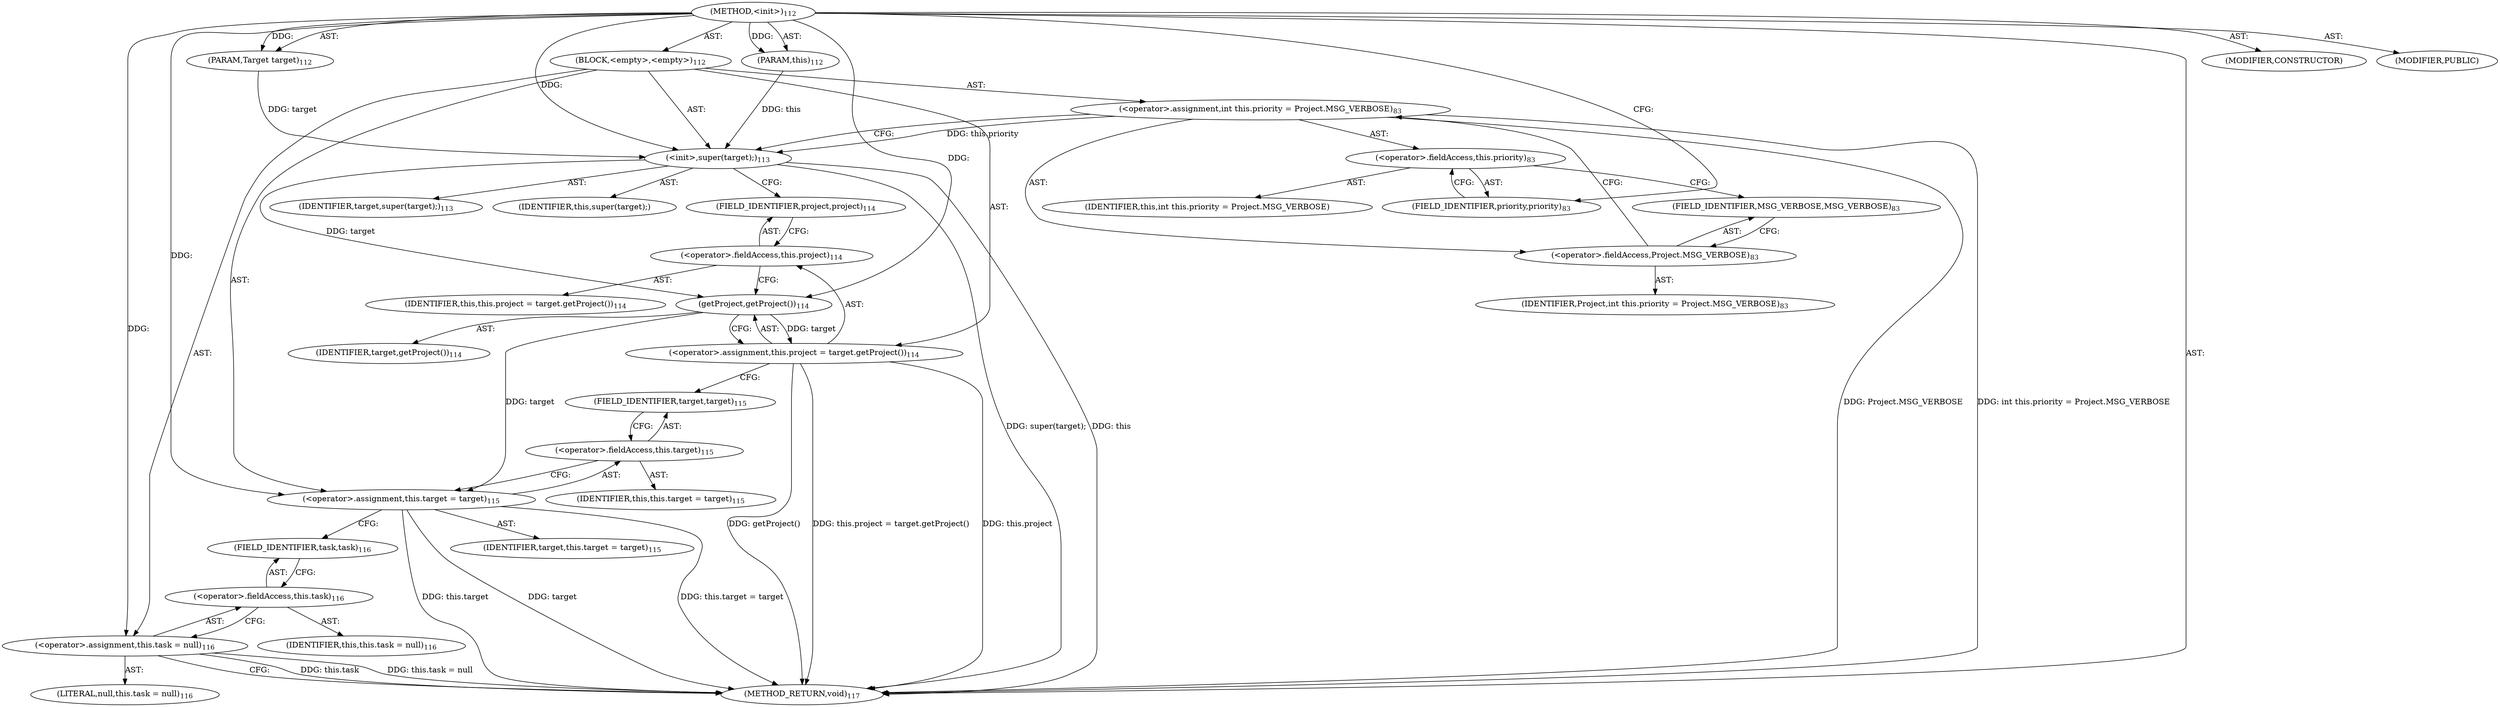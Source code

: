 digraph "&lt;init&gt;" {  
"111669149697" [label = <(METHOD,&lt;init&gt;)<SUB>112</SUB>> ]
"115964116995" [label = <(PARAM,this)<SUB>112</SUB>> ]
"115964116998" [label = <(PARAM,Target target)<SUB>112</SUB>> ]
"25769803777" [label = <(BLOCK,&lt;empty&gt;,&lt;empty&gt;)<SUB>112</SUB>> ]
"30064771084" [label = <(&lt;operator&gt;.assignment,int this.priority = Project.MSG_VERBOSE)<SUB>83</SUB>> ]
"30064771085" [label = <(&lt;operator&gt;.fieldAccess,this.priority)<SUB>83</SUB>> ]
"68719476757" [label = <(IDENTIFIER,this,int this.priority = Project.MSG_VERBOSE)> ]
"55834574853" [label = <(FIELD_IDENTIFIER,priority,priority)<SUB>83</SUB>> ]
"30064771086" [label = <(&lt;operator&gt;.fieldAccess,Project.MSG_VERBOSE)<SUB>83</SUB>> ]
"68719476758" [label = <(IDENTIFIER,Project,int this.priority = Project.MSG_VERBOSE)<SUB>83</SUB>> ]
"55834574854" [label = <(FIELD_IDENTIFIER,MSG_VERBOSE,MSG_VERBOSE)<SUB>83</SUB>> ]
"30064771073" [label = <(&lt;init&gt;,super(target);)<SUB>113</SUB>> ]
"68719476743" [label = <(IDENTIFIER,this,super(target);)> ]
"68719476752" [label = <(IDENTIFIER,target,super(target);)<SUB>113</SUB>> ]
"30064771087" [label = <(&lt;operator&gt;.assignment,this.project = target.getProject())<SUB>114</SUB>> ]
"30064771088" [label = <(&lt;operator&gt;.fieldAccess,this.project)<SUB>114</SUB>> ]
"68719476744" [label = <(IDENTIFIER,this,this.project = target.getProject())<SUB>114</SUB>> ]
"55834574855" [label = <(FIELD_IDENTIFIER,project,project)<SUB>114</SUB>> ]
"30064771089" [label = <(getProject,getProject())<SUB>114</SUB>> ]
"68719476759" [label = <(IDENTIFIER,target,getProject())<SUB>114</SUB>> ]
"30064771090" [label = <(&lt;operator&gt;.assignment,this.target = target)<SUB>115</SUB>> ]
"30064771091" [label = <(&lt;operator&gt;.fieldAccess,this.target)<SUB>115</SUB>> ]
"68719476745" [label = <(IDENTIFIER,this,this.target = target)<SUB>115</SUB>> ]
"55834574856" [label = <(FIELD_IDENTIFIER,target,target)<SUB>115</SUB>> ]
"68719476760" [label = <(IDENTIFIER,target,this.target = target)<SUB>115</SUB>> ]
"30064771092" [label = <(&lt;operator&gt;.assignment,this.task = null)<SUB>116</SUB>> ]
"30064771093" [label = <(&lt;operator&gt;.fieldAccess,this.task)<SUB>116</SUB>> ]
"68719476746" [label = <(IDENTIFIER,this,this.task = null)<SUB>116</SUB>> ]
"55834574857" [label = <(FIELD_IDENTIFIER,task,task)<SUB>116</SUB>> ]
"90194313218" [label = <(LITERAL,null,this.task = null)<SUB>116</SUB>> ]
"133143986184" [label = <(MODIFIER,CONSTRUCTOR)> ]
"133143986185" [label = <(MODIFIER,PUBLIC)> ]
"128849018881" [label = <(METHOD_RETURN,void)<SUB>117</SUB>> ]
  "111669149697" -> "115964116995"  [ label = "AST: "] 
  "111669149697" -> "115964116998"  [ label = "AST: "] 
  "111669149697" -> "25769803777"  [ label = "AST: "] 
  "111669149697" -> "133143986184"  [ label = "AST: "] 
  "111669149697" -> "133143986185"  [ label = "AST: "] 
  "111669149697" -> "128849018881"  [ label = "AST: "] 
  "25769803777" -> "30064771084"  [ label = "AST: "] 
  "25769803777" -> "30064771073"  [ label = "AST: "] 
  "25769803777" -> "30064771087"  [ label = "AST: "] 
  "25769803777" -> "30064771090"  [ label = "AST: "] 
  "25769803777" -> "30064771092"  [ label = "AST: "] 
  "30064771084" -> "30064771085"  [ label = "AST: "] 
  "30064771084" -> "30064771086"  [ label = "AST: "] 
  "30064771085" -> "68719476757"  [ label = "AST: "] 
  "30064771085" -> "55834574853"  [ label = "AST: "] 
  "30064771086" -> "68719476758"  [ label = "AST: "] 
  "30064771086" -> "55834574854"  [ label = "AST: "] 
  "30064771073" -> "68719476743"  [ label = "AST: "] 
  "30064771073" -> "68719476752"  [ label = "AST: "] 
  "30064771087" -> "30064771088"  [ label = "AST: "] 
  "30064771087" -> "30064771089"  [ label = "AST: "] 
  "30064771088" -> "68719476744"  [ label = "AST: "] 
  "30064771088" -> "55834574855"  [ label = "AST: "] 
  "30064771089" -> "68719476759"  [ label = "AST: "] 
  "30064771090" -> "30064771091"  [ label = "AST: "] 
  "30064771090" -> "68719476760"  [ label = "AST: "] 
  "30064771091" -> "68719476745"  [ label = "AST: "] 
  "30064771091" -> "55834574856"  [ label = "AST: "] 
  "30064771092" -> "30064771093"  [ label = "AST: "] 
  "30064771092" -> "90194313218"  [ label = "AST: "] 
  "30064771093" -> "68719476746"  [ label = "AST: "] 
  "30064771093" -> "55834574857"  [ label = "AST: "] 
  "30064771084" -> "30064771073"  [ label = "CFG: "] 
  "30064771073" -> "55834574855"  [ label = "CFG: "] 
  "30064771087" -> "55834574856"  [ label = "CFG: "] 
  "30064771090" -> "55834574857"  [ label = "CFG: "] 
  "30064771092" -> "128849018881"  [ label = "CFG: "] 
  "30064771085" -> "55834574854"  [ label = "CFG: "] 
  "30064771086" -> "30064771084"  [ label = "CFG: "] 
  "30064771088" -> "30064771089"  [ label = "CFG: "] 
  "30064771089" -> "30064771087"  [ label = "CFG: "] 
  "30064771091" -> "30064771090"  [ label = "CFG: "] 
  "30064771093" -> "30064771092"  [ label = "CFG: "] 
  "55834574853" -> "30064771085"  [ label = "CFG: "] 
  "55834574854" -> "30064771086"  [ label = "CFG: "] 
  "55834574855" -> "30064771088"  [ label = "CFG: "] 
  "55834574856" -> "30064771091"  [ label = "CFG: "] 
  "55834574857" -> "30064771093"  [ label = "CFG: "] 
  "111669149697" -> "55834574853"  [ label = "CFG: "] 
  "30064771084" -> "128849018881"  [ label = "DDG: Project.MSG_VERBOSE"] 
  "30064771084" -> "128849018881"  [ label = "DDG: int this.priority = Project.MSG_VERBOSE"] 
  "30064771073" -> "128849018881"  [ label = "DDG: this"] 
  "30064771073" -> "128849018881"  [ label = "DDG: super(target);"] 
  "30064771087" -> "128849018881"  [ label = "DDG: this.project"] 
  "30064771087" -> "128849018881"  [ label = "DDG: getProject()"] 
  "30064771087" -> "128849018881"  [ label = "DDG: this.project = target.getProject()"] 
  "30064771090" -> "128849018881"  [ label = "DDG: this.target"] 
  "30064771090" -> "128849018881"  [ label = "DDG: target"] 
  "30064771090" -> "128849018881"  [ label = "DDG: this.target = target"] 
  "30064771092" -> "128849018881"  [ label = "DDG: this.task"] 
  "30064771092" -> "128849018881"  [ label = "DDG: this.task = null"] 
  "111669149697" -> "115964116995"  [ label = "DDG: "] 
  "111669149697" -> "115964116998"  [ label = "DDG: "] 
  "30064771089" -> "30064771087"  [ label = "DDG: target"] 
  "30064771089" -> "30064771090"  [ label = "DDG: target"] 
  "111669149697" -> "30064771090"  [ label = "DDG: "] 
  "111669149697" -> "30064771092"  [ label = "DDG: "] 
  "115964116995" -> "30064771073"  [ label = "DDG: this"] 
  "30064771084" -> "30064771073"  [ label = "DDG: this.priority"] 
  "111669149697" -> "30064771073"  [ label = "DDG: "] 
  "115964116998" -> "30064771073"  [ label = "DDG: target"] 
  "30064771073" -> "30064771089"  [ label = "DDG: target"] 
  "111669149697" -> "30064771089"  [ label = "DDG: "] 
}
